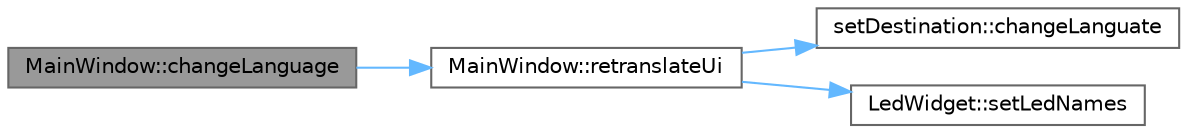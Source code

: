 digraph "MainWindow::changeLanguage"
{
 // LATEX_PDF_SIZE
  bgcolor="transparent";
  edge [fontname=Helvetica,fontsize=10,labelfontname=Helvetica,labelfontsize=10];
  node [fontname=Helvetica,fontsize=10,shape=box,height=0.2,width=0.4];
  rankdir="LR";
  Node1 [id="Node000001",label="MainWindow::changeLanguage",height=0.2,width=0.4,color="gray40", fillcolor="grey60", style="filled", fontcolor="black",tooltip="Changes the application language."];
  Node1 -> Node2 [id="edge1_Node000001_Node000002",color="steelblue1",style="solid",tooltip=" "];
  Node2 [id="Node000002",label="MainWindow::retranslateUi",height=0.2,width=0.4,color="grey40", fillcolor="white", style="filled",URL="$class_main_window.html#a2836e718ab96e25231b80d346a7841ad",tooltip="Retranslates the UI elements."];
  Node2 -> Node3 [id="edge2_Node000002_Node000003",color="steelblue1",style="solid",tooltip=" "];
  Node3 [id="Node000003",label="setDestination::changeLanguate",height=0.2,width=0.4,color="grey40", fillcolor="white", style="filled",URL="$classset_destination.html#aa9b2c0b7b3fc88eb615d07fd0c91ad23",tooltip="Changes the language of the UI elements."];
  Node2 -> Node4 [id="edge3_Node000002_Node000004",color="steelblue1",style="solid",tooltip=" "];
  Node4 [id="Node000004",label="LedWidget::setLedNames",height=0.2,width=0.4,color="grey40", fillcolor="white", style="filled",URL="$class_led_widget.html#a9cfd9c1599a4d183e5abb3c9459c70b3",tooltip="Sets the names of the LEDs."];
}
